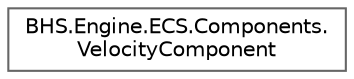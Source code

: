 digraph "Иерархия классов. Графический вид."
{
 // LATEX_PDF_SIZE
  bgcolor="transparent";
  edge [fontname=Helvetica,fontsize=10,labelfontname=Helvetica,labelfontsize=10];
  node [fontname=Helvetica,fontsize=10,shape=box,height=0.2,width=0.4];
  rankdir="LR";
  Node0 [id="Node000000",label="BHS.Engine.ECS.Components.\lVelocityComponent",height=0.2,width=0.4,color="grey40", fillcolor="white", style="filled",URL="$structBHS_1_1Engine_1_1ECS_1_1Components_1_1VelocityComponent.html",tooltip="Компонент скорости объекта в ECS."];
}

